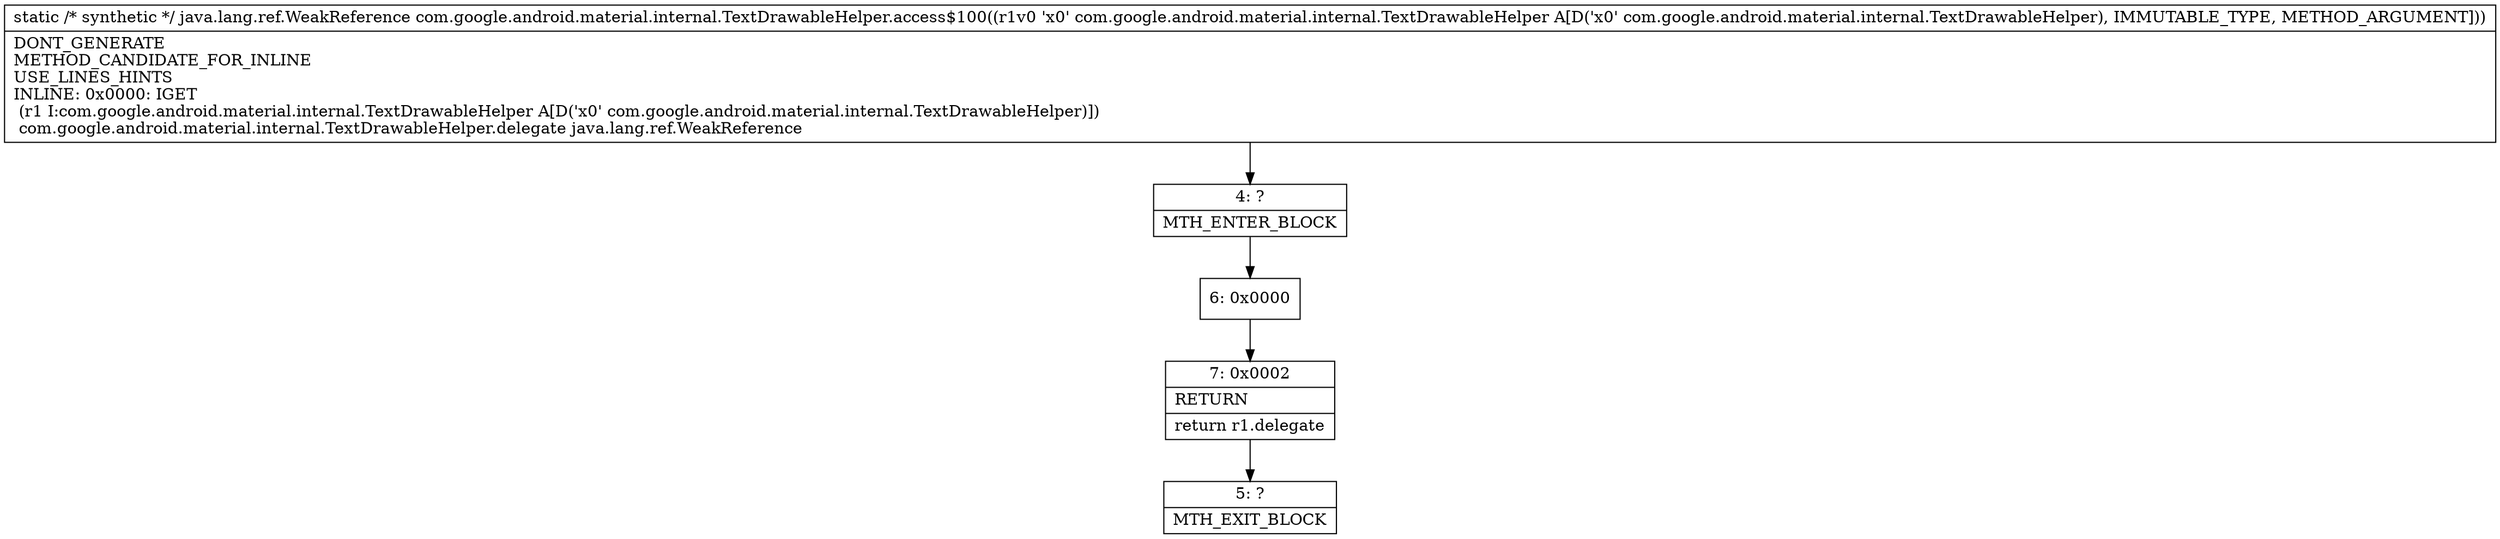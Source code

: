 digraph "CFG forcom.google.android.material.internal.TextDrawableHelper.access$100(Lcom\/google\/android\/material\/internal\/TextDrawableHelper;)Ljava\/lang\/ref\/WeakReference;" {
Node_4 [shape=record,label="{4\:\ ?|MTH_ENTER_BLOCK\l}"];
Node_6 [shape=record,label="{6\:\ 0x0000}"];
Node_7 [shape=record,label="{7\:\ 0x0002|RETURN\l|return r1.delegate\l}"];
Node_5 [shape=record,label="{5\:\ ?|MTH_EXIT_BLOCK\l}"];
MethodNode[shape=record,label="{static \/* synthetic *\/ java.lang.ref.WeakReference com.google.android.material.internal.TextDrawableHelper.access$100((r1v0 'x0' com.google.android.material.internal.TextDrawableHelper A[D('x0' com.google.android.material.internal.TextDrawableHelper), IMMUTABLE_TYPE, METHOD_ARGUMENT]))  | DONT_GENERATE\lMETHOD_CANDIDATE_FOR_INLINE\lUSE_LINES_HINTS\lINLINE: 0x0000: IGET  \l  (r1 I:com.google.android.material.internal.TextDrawableHelper A[D('x0' com.google.android.material.internal.TextDrawableHelper)])\l com.google.android.material.internal.TextDrawableHelper.delegate java.lang.ref.WeakReference\l}"];
MethodNode -> Node_4;Node_4 -> Node_6;
Node_6 -> Node_7;
Node_7 -> Node_5;
}

